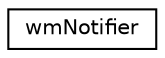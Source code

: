 digraph G
{
  edge [fontname="Helvetica",fontsize="10",labelfontname="Helvetica",labelfontsize="10"];
  node [fontname="Helvetica",fontsize="10",shape=record];
  rankdir=LR;
  Node1 [label="wmNotifier",height=0.2,width=0.4,color="black", fillcolor="white", style="filled",URL="$d4/d07/structwmNotifier.html"];
}
